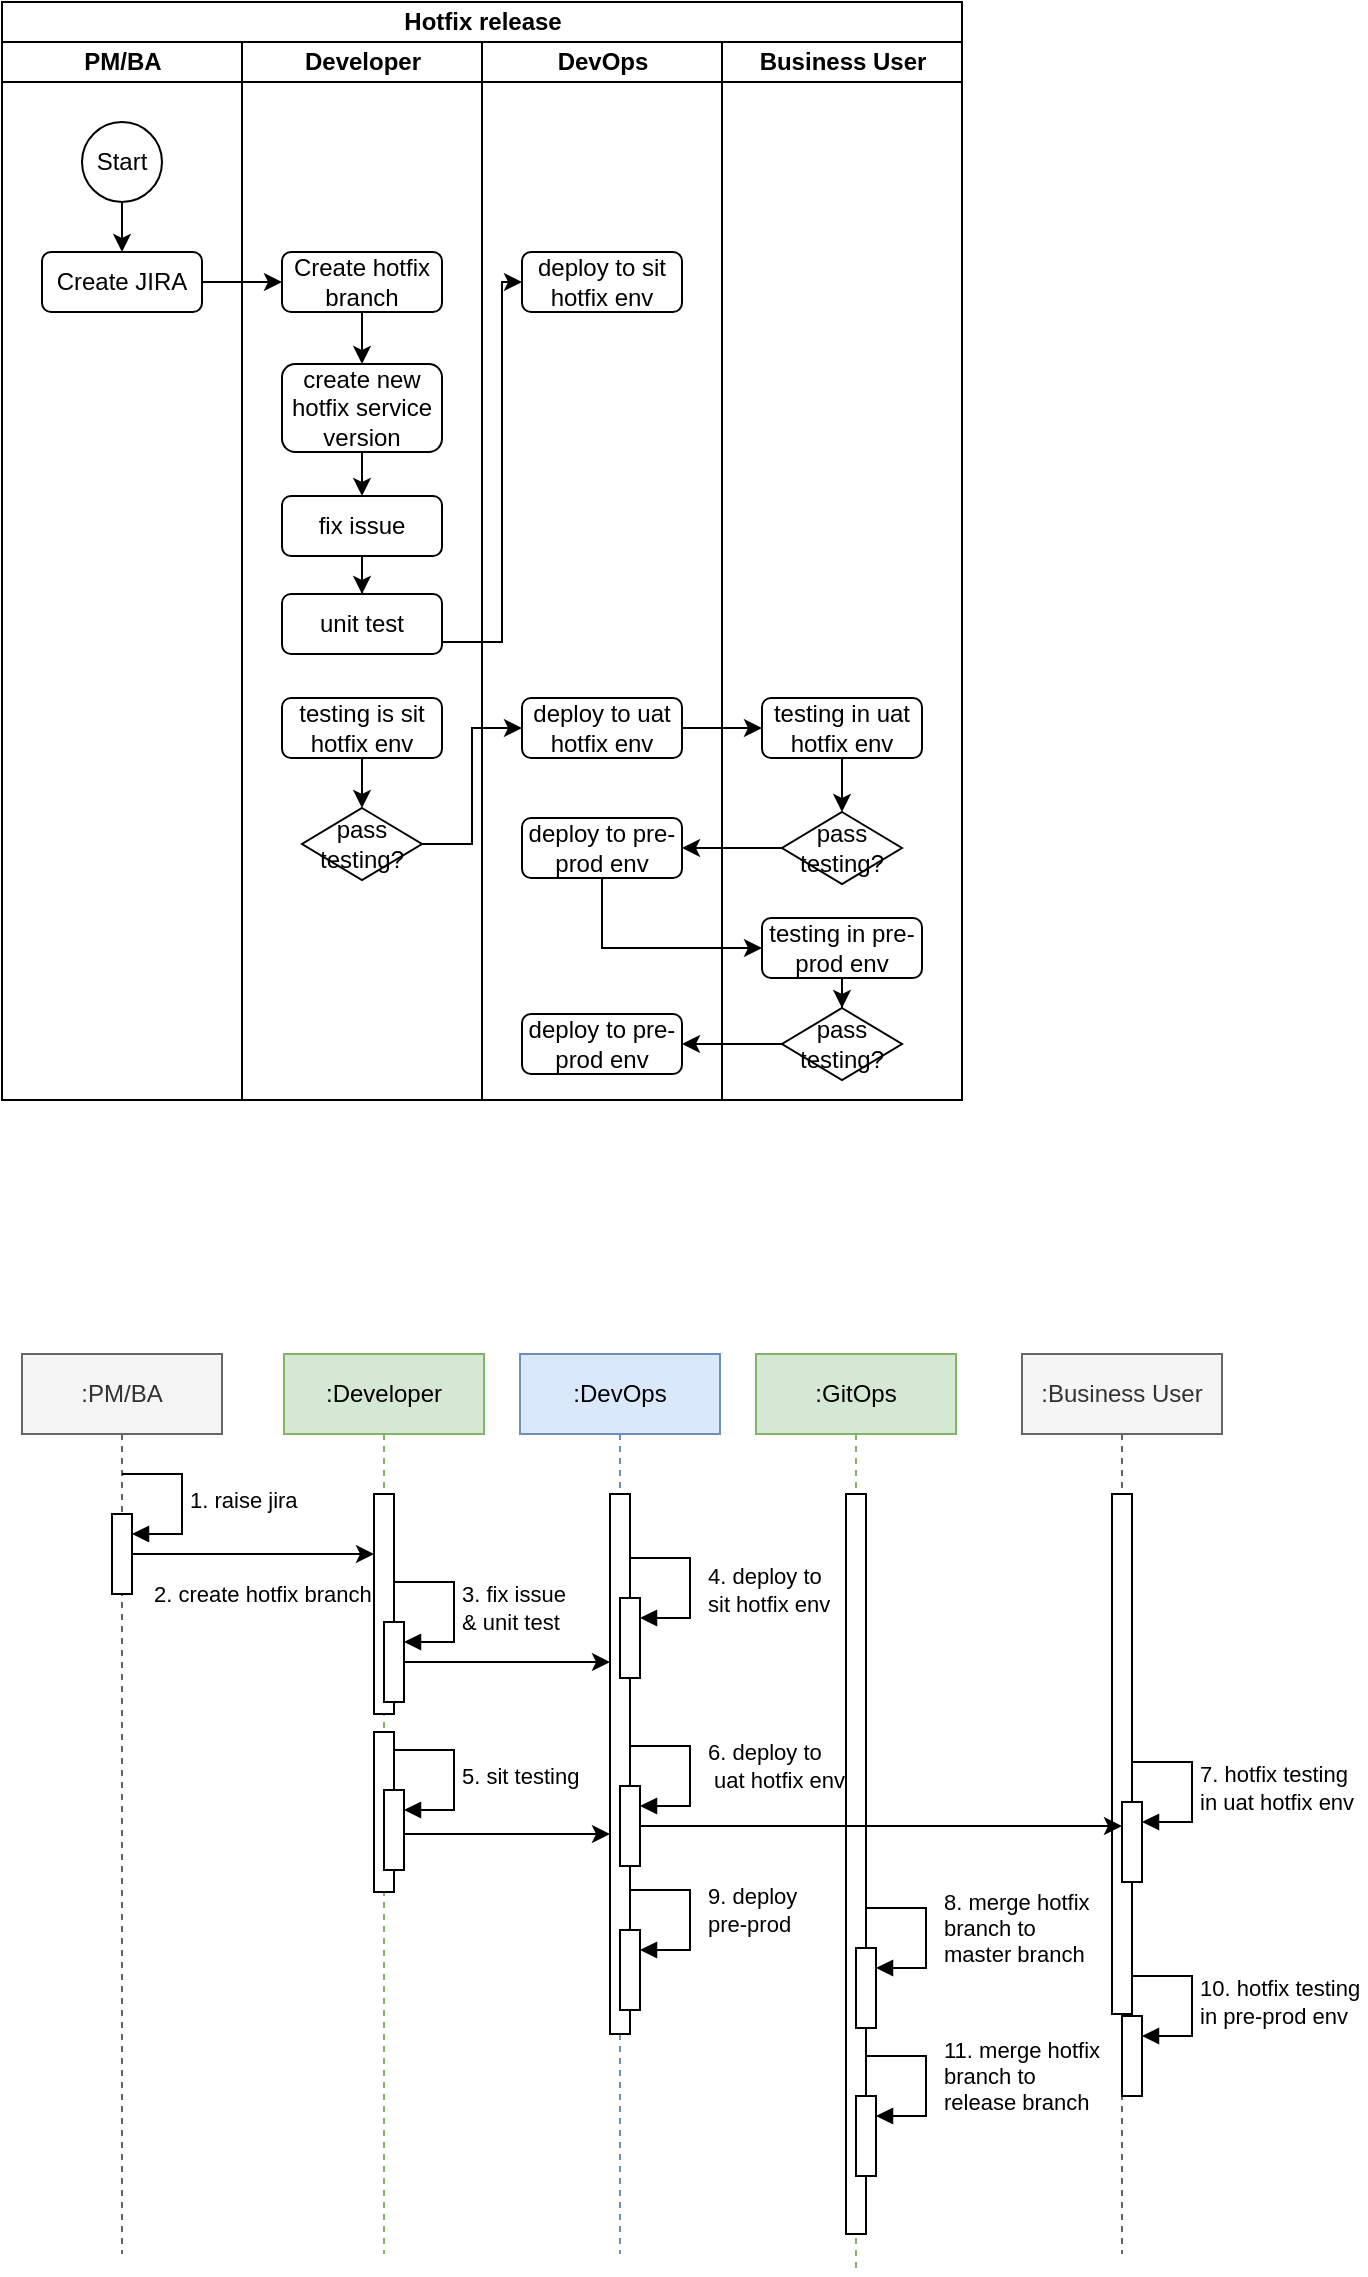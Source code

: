 <mxfile version="26.1.0">
  <diagram name="第 1 页" id="quGpILhEKU4phmLm44zH">
    <mxGraphModel dx="1020" dy="656" grid="0" gridSize="10" guides="1" tooltips="1" connect="1" arrows="1" fold="1" page="0" pageScale="1" pageWidth="827" pageHeight="1169" background="none" math="0" shadow="0">
      <root>
        <mxCell id="0" />
        <mxCell id="1" parent="0" />
        <mxCell id="Gd4i32y8C69SqzyXkwG3-1" value="Hotfix release" style="swimlane;childLayout=stackLayout;resizeParent=1;resizeParentMax=0;startSize=20;html=1;swimlaneFillColor=default;" vertex="1" parent="1">
          <mxGeometry x="140" y="174" width="480" height="549" as="geometry" />
        </mxCell>
        <mxCell id="Gd4i32y8C69SqzyXkwG3-2" value="PM/BA" style="swimlane;startSize=20;html=1;" vertex="1" parent="Gd4i32y8C69SqzyXkwG3-1">
          <mxGeometry y="20" width="120" height="529" as="geometry" />
        </mxCell>
        <mxCell id="Gd4i32y8C69SqzyXkwG3-5" value="Create JIRA" style="rounded=1;whiteSpace=wrap;html=1;" vertex="1" parent="Gd4i32y8C69SqzyXkwG3-2">
          <mxGeometry x="20" y="105" width="80" height="30" as="geometry" />
        </mxCell>
        <mxCell id="Gd4i32y8C69SqzyXkwG3-7" style="edgeStyle=orthogonalEdgeStyle;rounded=0;orthogonalLoop=1;jettySize=auto;html=1;entryX=0.5;entryY=0;entryDx=0;entryDy=0;" edge="1" parent="Gd4i32y8C69SqzyXkwG3-2" source="Gd4i32y8C69SqzyXkwG3-6" target="Gd4i32y8C69SqzyXkwG3-5">
          <mxGeometry relative="1" as="geometry" />
        </mxCell>
        <mxCell id="Gd4i32y8C69SqzyXkwG3-6" value="Start" style="ellipse;whiteSpace=wrap;html=1;aspect=fixed;" vertex="1" parent="Gd4i32y8C69SqzyXkwG3-2">
          <mxGeometry x="40" y="40" width="40" height="40" as="geometry" />
        </mxCell>
        <mxCell id="Gd4i32y8C69SqzyXkwG3-3" value="Developer" style="swimlane;startSize=20;html=1;" vertex="1" parent="Gd4i32y8C69SqzyXkwG3-1">
          <mxGeometry x="120" y="20" width="120" height="529" as="geometry" />
        </mxCell>
        <mxCell id="Gd4i32y8C69SqzyXkwG3-13" style="edgeStyle=orthogonalEdgeStyle;rounded=0;orthogonalLoop=1;jettySize=auto;html=1;entryX=0.5;entryY=0;entryDx=0;entryDy=0;" edge="1" parent="Gd4i32y8C69SqzyXkwG3-3" source="Gd4i32y8C69SqzyXkwG3-8" target="Gd4i32y8C69SqzyXkwG3-10">
          <mxGeometry relative="1" as="geometry" />
        </mxCell>
        <mxCell id="Gd4i32y8C69SqzyXkwG3-8" value="Create hotfix branch" style="rounded=1;whiteSpace=wrap;html=1;" vertex="1" parent="Gd4i32y8C69SqzyXkwG3-3">
          <mxGeometry x="20" y="105" width="80" height="30" as="geometry" />
        </mxCell>
        <mxCell id="Gd4i32y8C69SqzyXkwG3-14" style="edgeStyle=orthogonalEdgeStyle;rounded=0;orthogonalLoop=1;jettySize=auto;html=1;" edge="1" parent="Gd4i32y8C69SqzyXkwG3-3" source="Gd4i32y8C69SqzyXkwG3-10" target="Gd4i32y8C69SqzyXkwG3-11">
          <mxGeometry relative="1" as="geometry" />
        </mxCell>
        <mxCell id="Gd4i32y8C69SqzyXkwG3-10" value="create new hotfix service version" style="rounded=1;whiteSpace=wrap;html=1;" vertex="1" parent="Gd4i32y8C69SqzyXkwG3-3">
          <mxGeometry x="20" y="161" width="80" height="44" as="geometry" />
        </mxCell>
        <mxCell id="Gd4i32y8C69SqzyXkwG3-16" value="" style="edgeStyle=orthogonalEdgeStyle;rounded=0;orthogonalLoop=1;jettySize=auto;html=1;" edge="1" parent="Gd4i32y8C69SqzyXkwG3-3" source="Gd4i32y8C69SqzyXkwG3-11" target="Gd4i32y8C69SqzyXkwG3-15">
          <mxGeometry relative="1" as="geometry" />
        </mxCell>
        <mxCell id="Gd4i32y8C69SqzyXkwG3-11" value="fix issue" style="rounded=1;whiteSpace=wrap;html=1;" vertex="1" parent="Gd4i32y8C69SqzyXkwG3-3">
          <mxGeometry x="20" y="227" width="80" height="30" as="geometry" />
        </mxCell>
        <mxCell id="Gd4i32y8C69SqzyXkwG3-15" value="unit test" style="rounded=1;whiteSpace=wrap;html=1;" vertex="1" parent="Gd4i32y8C69SqzyXkwG3-3">
          <mxGeometry x="20" y="276" width="80" height="30" as="geometry" />
        </mxCell>
        <mxCell id="Gd4i32y8C69SqzyXkwG3-30" value="" style="edgeStyle=orthogonalEdgeStyle;rounded=0;orthogonalLoop=1;jettySize=auto;html=1;" edge="1" parent="Gd4i32y8C69SqzyXkwG3-3" source="Gd4i32y8C69SqzyXkwG3-23" target="Gd4i32y8C69SqzyXkwG3-29">
          <mxGeometry relative="1" as="geometry" />
        </mxCell>
        <mxCell id="Gd4i32y8C69SqzyXkwG3-23" value="testing is sit hotfix env" style="rounded=1;whiteSpace=wrap;html=1;" vertex="1" parent="Gd4i32y8C69SqzyXkwG3-3">
          <mxGeometry x="20" y="328" width="80" height="30" as="geometry" />
        </mxCell>
        <mxCell id="Gd4i32y8C69SqzyXkwG3-29" value="pass testing?" style="rhombus;whiteSpace=wrap;html=1;" vertex="1" parent="Gd4i32y8C69SqzyXkwG3-3">
          <mxGeometry x="30" y="383" width="60" height="36" as="geometry" />
        </mxCell>
        <mxCell id="Gd4i32y8C69SqzyXkwG3-4" value="DevOps" style="swimlane;startSize=20;html=1;" vertex="1" parent="Gd4i32y8C69SqzyXkwG3-1">
          <mxGeometry x="240" y="20" width="120" height="529" as="geometry" />
        </mxCell>
        <mxCell id="Gd4i32y8C69SqzyXkwG3-22" value="deploy to sit hotfix env" style="rounded=1;whiteSpace=wrap;html=1;" vertex="1" parent="Gd4i32y8C69SqzyXkwG3-4">
          <mxGeometry x="20" y="105" width="80" height="30" as="geometry" />
        </mxCell>
        <mxCell id="Gd4i32y8C69SqzyXkwG3-25" value="deploy to uat hotfix env" style="rounded=1;whiteSpace=wrap;html=1;" vertex="1" parent="Gd4i32y8C69SqzyXkwG3-4">
          <mxGeometry x="20" y="328" width="80" height="30" as="geometry" />
        </mxCell>
        <mxCell id="Gd4i32y8C69SqzyXkwG3-34" value="deploy to pre-prod env" style="rounded=1;whiteSpace=wrap;html=1;" vertex="1" parent="Gd4i32y8C69SqzyXkwG3-4">
          <mxGeometry x="20" y="388" width="80" height="30" as="geometry" />
        </mxCell>
        <mxCell id="Gd4i32y8C69SqzyXkwG3-40" value="deploy to pre-prod env" style="rounded=1;whiteSpace=wrap;html=1;" vertex="1" parent="Gd4i32y8C69SqzyXkwG3-4">
          <mxGeometry x="20" y="486" width="80" height="30" as="geometry" />
        </mxCell>
        <mxCell id="Gd4i32y8C69SqzyXkwG3-21" value="Business User" style="swimlane;startSize=20;html=1;" vertex="1" parent="Gd4i32y8C69SqzyXkwG3-1">
          <mxGeometry x="360" y="20" width="120" height="529" as="geometry" />
        </mxCell>
        <mxCell id="Gd4i32y8C69SqzyXkwG3-33" value="" style="edgeStyle=orthogonalEdgeStyle;rounded=0;orthogonalLoop=1;jettySize=auto;html=1;" edge="1" parent="Gd4i32y8C69SqzyXkwG3-21" source="Gd4i32y8C69SqzyXkwG3-27" target="Gd4i32y8C69SqzyXkwG3-32">
          <mxGeometry relative="1" as="geometry" />
        </mxCell>
        <mxCell id="Gd4i32y8C69SqzyXkwG3-27" value="testing in uat hotfix env" style="rounded=1;whiteSpace=wrap;html=1;" vertex="1" parent="Gd4i32y8C69SqzyXkwG3-21">
          <mxGeometry x="20" y="328" width="80" height="30" as="geometry" />
        </mxCell>
        <mxCell id="Gd4i32y8C69SqzyXkwG3-32" value="pass testing?" style="rhombus;whiteSpace=wrap;html=1;" vertex="1" parent="Gd4i32y8C69SqzyXkwG3-21">
          <mxGeometry x="30" y="385" width="60" height="36" as="geometry" />
        </mxCell>
        <mxCell id="Gd4i32y8C69SqzyXkwG3-39" style="edgeStyle=orthogonalEdgeStyle;rounded=0;orthogonalLoop=1;jettySize=auto;html=1;entryX=0.5;entryY=0;entryDx=0;entryDy=0;" edge="1" parent="Gd4i32y8C69SqzyXkwG3-21" source="Gd4i32y8C69SqzyXkwG3-36" target="Gd4i32y8C69SqzyXkwG3-38">
          <mxGeometry relative="1" as="geometry" />
        </mxCell>
        <mxCell id="Gd4i32y8C69SqzyXkwG3-36" value="testing in pre-prod env" style="rounded=1;whiteSpace=wrap;html=1;" vertex="1" parent="Gd4i32y8C69SqzyXkwG3-21">
          <mxGeometry x="20" y="438" width="80" height="30" as="geometry" />
        </mxCell>
        <mxCell id="Gd4i32y8C69SqzyXkwG3-38" value="pass testing?" style="rhombus;whiteSpace=wrap;html=1;" vertex="1" parent="Gd4i32y8C69SqzyXkwG3-21">
          <mxGeometry x="30" y="483" width="60" height="36" as="geometry" />
        </mxCell>
        <mxCell id="Gd4i32y8C69SqzyXkwG3-9" style="edgeStyle=orthogonalEdgeStyle;rounded=0;orthogonalLoop=1;jettySize=auto;html=1;" edge="1" parent="Gd4i32y8C69SqzyXkwG3-1" source="Gd4i32y8C69SqzyXkwG3-5" target="Gd4i32y8C69SqzyXkwG3-8">
          <mxGeometry relative="1" as="geometry" />
        </mxCell>
        <mxCell id="Gd4i32y8C69SqzyXkwG3-24" style="edgeStyle=orthogonalEdgeStyle;rounded=0;orthogonalLoop=1;jettySize=auto;html=1;entryX=0;entryY=0.5;entryDx=0;entryDy=0;" edge="1" parent="Gd4i32y8C69SqzyXkwG3-1" source="Gd4i32y8C69SqzyXkwG3-15" target="Gd4i32y8C69SqzyXkwG3-22">
          <mxGeometry relative="1" as="geometry">
            <Array as="points">
              <mxPoint x="250" y="320" />
              <mxPoint x="250" y="140" />
            </Array>
          </mxGeometry>
        </mxCell>
        <mxCell id="Gd4i32y8C69SqzyXkwG3-28" style="edgeStyle=orthogonalEdgeStyle;rounded=0;orthogonalLoop=1;jettySize=auto;html=1;" edge="1" parent="Gd4i32y8C69SqzyXkwG3-1" source="Gd4i32y8C69SqzyXkwG3-25" target="Gd4i32y8C69SqzyXkwG3-27">
          <mxGeometry relative="1" as="geometry" />
        </mxCell>
        <mxCell id="Gd4i32y8C69SqzyXkwG3-31" style="edgeStyle=orthogonalEdgeStyle;rounded=0;orthogonalLoop=1;jettySize=auto;html=1;entryX=0;entryY=0.5;entryDx=0;entryDy=0;" edge="1" parent="Gd4i32y8C69SqzyXkwG3-1" source="Gd4i32y8C69SqzyXkwG3-29" target="Gd4i32y8C69SqzyXkwG3-25">
          <mxGeometry relative="1" as="geometry" />
        </mxCell>
        <mxCell id="Gd4i32y8C69SqzyXkwG3-35" style="edgeStyle=orthogonalEdgeStyle;rounded=0;orthogonalLoop=1;jettySize=auto;html=1;entryX=1;entryY=0.5;entryDx=0;entryDy=0;" edge="1" parent="Gd4i32y8C69SqzyXkwG3-1" source="Gd4i32y8C69SqzyXkwG3-32" target="Gd4i32y8C69SqzyXkwG3-34">
          <mxGeometry relative="1" as="geometry" />
        </mxCell>
        <mxCell id="Gd4i32y8C69SqzyXkwG3-37" style="edgeStyle=orthogonalEdgeStyle;rounded=0;orthogonalLoop=1;jettySize=auto;html=1;entryX=0;entryY=0.5;entryDx=0;entryDy=0;" edge="1" parent="Gd4i32y8C69SqzyXkwG3-1" source="Gd4i32y8C69SqzyXkwG3-34" target="Gd4i32y8C69SqzyXkwG3-36">
          <mxGeometry relative="1" as="geometry">
            <Array as="points">
              <mxPoint x="300" y="473" />
            </Array>
          </mxGeometry>
        </mxCell>
        <mxCell id="Gd4i32y8C69SqzyXkwG3-41" style="edgeStyle=orthogonalEdgeStyle;rounded=0;orthogonalLoop=1;jettySize=auto;html=1;" edge="1" parent="Gd4i32y8C69SqzyXkwG3-1" source="Gd4i32y8C69SqzyXkwG3-38" target="Gd4i32y8C69SqzyXkwG3-40">
          <mxGeometry relative="1" as="geometry" />
        </mxCell>
        <mxCell id="Gd4i32y8C69SqzyXkwG3-42" value=":PM/BA" style="shape=umlLifeline;perimeter=lifelinePerimeter;whiteSpace=wrap;html=1;container=1;dropTarget=0;collapsible=0;recursiveResize=0;outlineConnect=0;portConstraint=eastwest;newEdgeStyle={&quot;curved&quot;:0,&quot;rounded&quot;:0};fillColor=#f5f5f5;fontColor=#333333;strokeColor=#666666;" vertex="1" parent="1">
          <mxGeometry x="150" y="850" width="100" height="450" as="geometry" />
        </mxCell>
        <mxCell id="Gd4i32y8C69SqzyXkwG3-43" value="" style="html=1;points=[[0,0,0,0,5],[0,1,0,0,-5],[1,0,0,0,5],[1,1,0,0,-5]];perimeter=orthogonalPerimeter;outlineConnect=0;targetShapes=umlLifeline;portConstraint=eastwest;newEdgeStyle={&quot;curved&quot;:0,&quot;rounded&quot;:0};" vertex="1" parent="Gd4i32y8C69SqzyXkwG3-42">
          <mxGeometry x="45" y="80" width="10" height="40" as="geometry" />
        </mxCell>
        <mxCell id="Gd4i32y8C69SqzyXkwG3-44" value="1. raise jira" style="html=1;align=left;spacingLeft=2;endArrow=block;rounded=0;edgeStyle=orthogonalEdgeStyle;curved=0;rounded=0;" edge="1" target="Gd4i32y8C69SqzyXkwG3-43" parent="Gd4i32y8C69SqzyXkwG3-42">
          <mxGeometry x="-0.002" relative="1" as="geometry">
            <mxPoint x="50" y="60" as="sourcePoint" />
            <Array as="points">
              <mxPoint x="80" y="90" />
            </Array>
            <mxPoint as="offset" />
          </mxGeometry>
        </mxCell>
        <mxCell id="Gd4i32y8C69SqzyXkwG3-45" value=":Developer" style="shape=umlLifeline;whiteSpace=wrap;html=1;container=1;dropTarget=0;collapsible=0;recursiveResize=0;outlineConnect=0;portConstraint=eastwest;newEdgeStyle={&quot;curved&quot;:0,&quot;rounded&quot;:0};targetShapes=umlLifeline;participant=label;points=[[0,0,0,0,5],[0,1,0,0,-5],[1,0,0,0,5],[1,1,0,0,-5]];perimeter=rectanglePerimeter;fillColor=#d5e8d4;strokeColor=#82b366;" vertex="1" parent="1">
          <mxGeometry x="281" y="850" width="100" height="450" as="geometry" />
        </mxCell>
        <mxCell id="Gd4i32y8C69SqzyXkwG3-48" value="" style="html=1;points=[[0,0,0,0,5],[0,1,0,0,-5],[1,0,0,0,5],[1,1,0,0,-5]];perimeter=orthogonalPerimeter;outlineConnect=0;targetShapes=umlLifeline;portConstraint=eastwest;newEdgeStyle={&quot;curved&quot;:0,&quot;rounded&quot;:0};" vertex="1" parent="Gd4i32y8C69SqzyXkwG3-45">
          <mxGeometry x="45" y="70" width="10" height="110" as="geometry" />
        </mxCell>
        <mxCell id="Gd4i32y8C69SqzyXkwG3-54" value="" style="html=1;points=[[0,0,0,0,5],[0,1,0,0,-5],[1,0,0,0,5],[1,1,0,0,-5]];perimeter=orthogonalPerimeter;outlineConnect=0;targetShapes=umlLifeline;portConstraint=eastwest;newEdgeStyle={&quot;curved&quot;:0,&quot;rounded&quot;:0};" vertex="1" parent="Gd4i32y8C69SqzyXkwG3-45">
          <mxGeometry x="50" y="134" width="10" height="40" as="geometry" />
        </mxCell>
        <mxCell id="Gd4i32y8C69SqzyXkwG3-55" value="3. fix issue&amp;nbsp;&lt;div&gt;&amp;amp; unit test&lt;/div&gt;" style="html=1;align=left;spacingLeft=2;endArrow=block;rounded=0;edgeStyle=orthogonalEdgeStyle;curved=0;rounded=0;" edge="1" target="Gd4i32y8C69SqzyXkwG3-54" parent="Gd4i32y8C69SqzyXkwG3-45">
          <mxGeometry x="-0.002" relative="1" as="geometry">
            <mxPoint x="55" y="114" as="sourcePoint" />
            <Array as="points">
              <mxPoint x="85" y="144" />
            </Array>
            <mxPoint as="offset" />
          </mxGeometry>
        </mxCell>
        <mxCell id="Gd4i32y8C69SqzyXkwG3-62" value="" style="html=1;points=[[0,0,0,0,5],[0,1,0,0,-5],[1,0,0,0,5],[1,1,0,0,-5]];perimeter=orthogonalPerimeter;outlineConnect=0;targetShapes=umlLifeline;portConstraint=eastwest;newEdgeStyle={&quot;curved&quot;:0,&quot;rounded&quot;:0};" vertex="1" parent="Gd4i32y8C69SqzyXkwG3-45">
          <mxGeometry x="45" y="189" width="10" height="80" as="geometry" />
        </mxCell>
        <mxCell id="Gd4i32y8C69SqzyXkwG3-63" value="" style="html=1;points=[[0,0,0,0,5],[0,1,0,0,-5],[1,0,0,0,5],[1,1,0,0,-5]];perimeter=orthogonalPerimeter;outlineConnect=0;targetShapes=umlLifeline;portConstraint=eastwest;newEdgeStyle={&quot;curved&quot;:0,&quot;rounded&quot;:0};" vertex="1" parent="Gd4i32y8C69SqzyXkwG3-45">
          <mxGeometry x="50" y="218" width="10" height="40" as="geometry" />
        </mxCell>
        <mxCell id="Gd4i32y8C69SqzyXkwG3-64" value="5. sit testing" style="html=1;align=left;spacingLeft=2;endArrow=block;rounded=0;edgeStyle=orthogonalEdgeStyle;curved=0;rounded=0;" edge="1" target="Gd4i32y8C69SqzyXkwG3-63" parent="Gd4i32y8C69SqzyXkwG3-45">
          <mxGeometry relative="1" as="geometry">
            <mxPoint x="55" y="198" as="sourcePoint" />
            <Array as="points">
              <mxPoint x="85" y="228" />
            </Array>
          </mxGeometry>
        </mxCell>
        <mxCell id="Gd4i32y8C69SqzyXkwG3-49" style="edgeStyle=orthogonalEdgeStyle;rounded=0;orthogonalLoop=1;jettySize=auto;html=1;curved=0;" edge="1" parent="1" source="Gd4i32y8C69SqzyXkwG3-43" target="Gd4i32y8C69SqzyXkwG3-48">
          <mxGeometry relative="1" as="geometry">
            <Array as="points">
              <mxPoint x="320" y="950" />
              <mxPoint x="320" y="950" />
            </Array>
          </mxGeometry>
        </mxCell>
        <mxCell id="Gd4i32y8C69SqzyXkwG3-50" value="2. create hotfix branch" style="edgeLabel;html=1;align=left;verticalAlign=middle;resizable=0;points=[];" vertex="1" connectable="0" parent="Gd4i32y8C69SqzyXkwG3-49">
          <mxGeometry x="-0.564" y="2" relative="1" as="geometry">
            <mxPoint x="-18" y="22" as="offset" />
          </mxGeometry>
        </mxCell>
        <mxCell id="Gd4i32y8C69SqzyXkwG3-56" value=":DevOps" style="shape=umlLifeline;whiteSpace=wrap;html=1;container=1;dropTarget=0;collapsible=0;recursiveResize=0;outlineConnect=0;portConstraint=eastwest;newEdgeStyle={&quot;curved&quot;:0,&quot;rounded&quot;:0};targetShapes=umlLifeline;participant=label;points=[[0,0,0,0,5],[0,1,0,0,-5],[1,0,0,0,5],[1,1,0,0,-5]];perimeter=rectanglePerimeter;fillColor=#dae8fc;strokeColor=#6c8ebf;" vertex="1" parent="1">
          <mxGeometry x="399" y="850" width="100" height="450" as="geometry" />
        </mxCell>
        <mxCell id="Gd4i32y8C69SqzyXkwG3-57" value="" style="html=1;points=[[0,0,0,0,5],[0,1,0,0,-5],[1,0,0,0,5],[1,1,0,0,-5]];perimeter=orthogonalPerimeter;outlineConnect=0;targetShapes=umlLifeline;portConstraint=eastwest;newEdgeStyle={&quot;curved&quot;:0,&quot;rounded&quot;:0};" vertex="1" parent="Gd4i32y8C69SqzyXkwG3-56">
          <mxGeometry x="45" y="70" width="10" height="270" as="geometry" />
        </mxCell>
        <mxCell id="Gd4i32y8C69SqzyXkwG3-73" value="" style="html=1;points=[[0,0,0,0,5],[0,1,0,0,-5],[1,0,0,0,5],[1,1,0,0,-5]];perimeter=orthogonalPerimeter;outlineConnect=0;targetShapes=umlLifeline;portConstraint=eastwest;newEdgeStyle={&quot;curved&quot;:0,&quot;rounded&quot;:0};" vertex="1" parent="Gd4i32y8C69SqzyXkwG3-56">
          <mxGeometry x="50" y="122" width="10" height="40" as="geometry" />
        </mxCell>
        <mxCell id="Gd4i32y8C69SqzyXkwG3-74" value="4. deploy to&amp;nbsp;&lt;div&gt;sit hotfix env&lt;/div&gt;" style="html=1;align=left;spacingLeft=2;endArrow=block;rounded=0;edgeStyle=orthogonalEdgeStyle;curved=0;rounded=0;" edge="1" target="Gd4i32y8C69SqzyXkwG3-73" parent="Gd4i32y8C69SqzyXkwG3-56">
          <mxGeometry x="0.082" y="5" relative="1" as="geometry">
            <mxPoint x="55" y="102" as="sourcePoint" />
            <Array as="points">
              <mxPoint x="85" y="132" />
            </Array>
            <mxPoint as="offset" />
          </mxGeometry>
        </mxCell>
        <mxCell id="Gd4i32y8C69SqzyXkwG3-75" value="" style="html=1;points=[[0,0,0,0,5],[0,1,0,0,-5],[1,0,0,0,5],[1,1,0,0,-5]];perimeter=orthogonalPerimeter;outlineConnect=0;targetShapes=umlLifeline;portConstraint=eastwest;newEdgeStyle={&quot;curved&quot;:0,&quot;rounded&quot;:0};" vertex="1" parent="Gd4i32y8C69SqzyXkwG3-56">
          <mxGeometry x="50" y="216" width="10" height="40" as="geometry" />
        </mxCell>
        <mxCell id="Gd4i32y8C69SqzyXkwG3-76" value="6. deploy to&lt;div&gt;&amp;nbsp;uat hotfix env&lt;/div&gt;" style="html=1;align=left;spacingLeft=2;endArrow=block;rounded=0;edgeStyle=orthogonalEdgeStyle;curved=0;rounded=0;" edge="1" parent="Gd4i32y8C69SqzyXkwG3-56" target="Gd4i32y8C69SqzyXkwG3-75">
          <mxGeometry x="-0.059" y="5" relative="1" as="geometry">
            <mxPoint x="55" y="196" as="sourcePoint" />
            <Array as="points">
              <mxPoint x="85" y="226" />
            </Array>
            <mxPoint as="offset" />
          </mxGeometry>
        </mxCell>
        <mxCell id="Gd4i32y8C69SqzyXkwG3-79" value="" style="html=1;points=[[0,0,0,0,5],[0,1,0,0,-5],[1,0,0,0,5],[1,1,0,0,-5]];perimeter=orthogonalPerimeter;outlineConnect=0;targetShapes=umlLifeline;portConstraint=eastwest;newEdgeStyle={&quot;curved&quot;:0,&quot;rounded&quot;:0};" vertex="1" parent="Gd4i32y8C69SqzyXkwG3-56">
          <mxGeometry x="50" y="288" width="10" height="40" as="geometry" />
        </mxCell>
        <mxCell id="Gd4i32y8C69SqzyXkwG3-80" value="9. deploy&amp;nbsp;&lt;div&gt;pre-prod&lt;/div&gt;" style="html=1;align=left;spacingLeft=2;endArrow=block;rounded=0;edgeStyle=orthogonalEdgeStyle;curved=0;rounded=0;" edge="1" parent="Gd4i32y8C69SqzyXkwG3-56" target="Gd4i32y8C69SqzyXkwG3-79">
          <mxGeometry x="-0.059" y="5" relative="1" as="geometry">
            <mxPoint x="55" y="268" as="sourcePoint" />
            <Array as="points">
              <mxPoint x="85" y="298" />
            </Array>
            <mxPoint as="offset" />
          </mxGeometry>
        </mxCell>
        <mxCell id="Gd4i32y8C69SqzyXkwG3-67" value=":Business User" style="shape=umlLifeline;whiteSpace=wrap;html=1;container=1;dropTarget=0;collapsible=0;recursiveResize=0;outlineConnect=0;portConstraint=eastwest;newEdgeStyle={&quot;curved&quot;:0,&quot;rounded&quot;:0};targetShapes=umlLifeline;participant=label;points=[[0,0,0,0,5],[0,1,0,0,-5],[1,0,0,0,5],[1,1,0,0,-5]];perimeter=rectanglePerimeter;fillColor=#f5f5f5;fontColor=#333333;strokeColor=#666666;" vertex="1" parent="1">
          <mxGeometry x="650" y="850" width="100" height="450" as="geometry" />
        </mxCell>
        <mxCell id="Gd4i32y8C69SqzyXkwG3-68" value="" style="html=1;points=[[0,0,0,0,5],[0,1,0,0,-5],[1,0,0,0,5],[1,1,0,0,-5]];perimeter=orthogonalPerimeter;outlineConnect=0;targetShapes=umlLifeline;portConstraint=eastwest;newEdgeStyle={&quot;curved&quot;:0,&quot;rounded&quot;:0};" vertex="1" parent="Gd4i32y8C69SqzyXkwG3-67">
          <mxGeometry x="45" y="70" width="10" height="260" as="geometry" />
        </mxCell>
        <mxCell id="Gd4i32y8C69SqzyXkwG3-71" value="" style="html=1;points=[[0,0,0,0,5],[0,1,0,0,-5],[1,0,0,0,5],[1,1,0,0,-5]];perimeter=orthogonalPerimeter;outlineConnect=0;targetShapes=umlLifeline;portConstraint=eastwest;newEdgeStyle={&quot;curved&quot;:0,&quot;rounded&quot;:0};" vertex="1" parent="Gd4i32y8C69SqzyXkwG3-67">
          <mxGeometry x="50" y="224" width="10" height="40" as="geometry" />
        </mxCell>
        <mxCell id="Gd4i32y8C69SqzyXkwG3-72" value="7. hotfix testing&amp;nbsp;&lt;div&gt;in uat hotfix env&lt;/div&gt;" style="html=1;align=left;spacingLeft=2;endArrow=block;rounded=0;edgeStyle=orthogonalEdgeStyle;curved=0;rounded=0;" edge="1" target="Gd4i32y8C69SqzyXkwG3-71" parent="Gd4i32y8C69SqzyXkwG3-67">
          <mxGeometry x="0.008" relative="1" as="geometry">
            <mxPoint x="55" y="204" as="sourcePoint" />
            <Array as="points">
              <mxPoint x="85" y="234" />
            </Array>
            <mxPoint as="offset" />
          </mxGeometry>
        </mxCell>
        <mxCell id="Gd4i32y8C69SqzyXkwG3-81" value="" style="html=1;points=[[0,0,0,0,5],[0,1,0,0,-5],[1,0,0,0,5],[1,1,0,0,-5]];perimeter=orthogonalPerimeter;outlineConnect=0;targetShapes=umlLifeline;portConstraint=eastwest;newEdgeStyle={&quot;curved&quot;:0,&quot;rounded&quot;:0};" vertex="1" parent="Gd4i32y8C69SqzyXkwG3-67">
          <mxGeometry x="50" y="331" width="10" height="40" as="geometry" />
        </mxCell>
        <mxCell id="Gd4i32y8C69SqzyXkwG3-82" value="10. hotfix testing&amp;nbsp;&lt;div&gt;in pre-prod env&lt;/div&gt;" style="html=1;align=left;spacingLeft=2;endArrow=block;rounded=0;edgeStyle=orthogonalEdgeStyle;curved=0;rounded=0;" edge="1" parent="Gd4i32y8C69SqzyXkwG3-67" target="Gd4i32y8C69SqzyXkwG3-81">
          <mxGeometry x="0.008" relative="1" as="geometry">
            <mxPoint x="55" y="311" as="sourcePoint" />
            <Array as="points">
              <mxPoint x="85" y="341" />
            </Array>
            <mxPoint as="offset" />
          </mxGeometry>
        </mxCell>
        <mxCell id="Gd4i32y8C69SqzyXkwG3-83" value=":GitOps" style="shape=umlLifeline;whiteSpace=wrap;html=1;container=1;dropTarget=0;collapsible=0;recursiveResize=0;outlineConnect=0;portConstraint=eastwest;newEdgeStyle={&quot;curved&quot;:0,&quot;rounded&quot;:0};targetShapes=umlLifeline;participant=label;points=[[0,0,0,0,5],[0,1,0,0,-5],[1,0,0,0,5],[1,1,0,0,-5]];perimeter=rectanglePerimeter;fillColor=#d5e8d4;strokeColor=#82b366;" vertex="1" parent="1">
          <mxGeometry x="517" y="850" width="100" height="460" as="geometry" />
        </mxCell>
        <mxCell id="Gd4i32y8C69SqzyXkwG3-84" value="" style="html=1;points=[[0,0,0,0,5],[0,1,0,0,-5],[1,0,0,0,5],[1,1,0,0,-5]];perimeter=orthogonalPerimeter;outlineConnect=0;targetShapes=umlLifeline;portConstraint=eastwest;newEdgeStyle={&quot;curved&quot;:0,&quot;rounded&quot;:0};" vertex="1" parent="Gd4i32y8C69SqzyXkwG3-83">
          <mxGeometry x="45" y="70" width="10" height="370" as="geometry" />
        </mxCell>
        <mxCell id="Gd4i32y8C69SqzyXkwG3-89" value="" style="html=1;points=[[0,0,0,0,5],[0,1,0,0,-5],[1,0,0,0,5],[1,1,0,0,-5]];perimeter=orthogonalPerimeter;outlineConnect=0;targetShapes=umlLifeline;portConstraint=eastwest;newEdgeStyle={&quot;curved&quot;:0,&quot;rounded&quot;:0};" vertex="1" parent="Gd4i32y8C69SqzyXkwG3-83">
          <mxGeometry x="50" y="297" width="10" height="40" as="geometry" />
        </mxCell>
        <mxCell id="Gd4i32y8C69SqzyXkwG3-90" value="8. merge hotfix&lt;div&gt;branch to&amp;nbsp;&lt;/div&gt;&lt;div&gt;master branch&amp;nbsp;&lt;/div&gt;" style="html=1;align=left;spacingLeft=2;endArrow=block;rounded=0;edgeStyle=orthogonalEdgeStyle;curved=0;rounded=0;" edge="1" parent="Gd4i32y8C69SqzyXkwG3-83" target="Gd4i32y8C69SqzyXkwG3-89">
          <mxGeometry x="-0.059" y="5" relative="1" as="geometry">
            <mxPoint x="55" y="277" as="sourcePoint" />
            <Array as="points">
              <mxPoint x="85" y="307" />
            </Array>
            <mxPoint as="offset" />
          </mxGeometry>
        </mxCell>
        <mxCell id="Gd4i32y8C69SqzyXkwG3-93" value="" style="html=1;points=[[0,0,0,0,5],[0,1,0,0,-5],[1,0,0,0,5],[1,1,0,0,-5]];perimeter=orthogonalPerimeter;outlineConnect=0;targetShapes=umlLifeline;portConstraint=eastwest;newEdgeStyle={&quot;curved&quot;:0,&quot;rounded&quot;:0};" vertex="1" parent="Gd4i32y8C69SqzyXkwG3-83">
          <mxGeometry x="50" y="371" width="10" height="40" as="geometry" />
        </mxCell>
        <mxCell id="Gd4i32y8C69SqzyXkwG3-94" value="11. merge hotfix&lt;div&gt;branch to&amp;nbsp;&lt;/div&gt;&lt;div&gt;release branch&amp;nbsp;&lt;/div&gt;" style="html=1;align=left;spacingLeft=2;endArrow=block;rounded=0;edgeStyle=orthogonalEdgeStyle;curved=0;rounded=0;" edge="1" parent="Gd4i32y8C69SqzyXkwG3-83" target="Gd4i32y8C69SqzyXkwG3-93">
          <mxGeometry x="-0.059" y="5" relative="1" as="geometry">
            <mxPoint x="55" y="351" as="sourcePoint" />
            <Array as="points">
              <mxPoint x="85" y="381" />
            </Array>
            <mxPoint as="offset" />
          </mxGeometry>
        </mxCell>
        <mxCell id="Gd4i32y8C69SqzyXkwG3-92" style="edgeStyle=orthogonalEdgeStyle;rounded=0;orthogonalLoop=1;jettySize=auto;html=1;curved=0;" edge="1" parent="1" source="Gd4i32y8C69SqzyXkwG3-54" target="Gd4i32y8C69SqzyXkwG3-57">
          <mxGeometry relative="1" as="geometry">
            <Array as="points">
              <mxPoint x="420" y="1004" />
              <mxPoint x="420" y="1004" />
            </Array>
          </mxGeometry>
        </mxCell>
        <mxCell id="Gd4i32y8C69SqzyXkwG3-95" style="edgeStyle=orthogonalEdgeStyle;rounded=0;orthogonalLoop=1;jettySize=auto;html=1;curved=0;" edge="1" parent="1" source="Gd4i32y8C69SqzyXkwG3-63" target="Gd4i32y8C69SqzyXkwG3-57">
          <mxGeometry relative="1" as="geometry">
            <Array as="points">
              <mxPoint x="370" y="1090" />
              <mxPoint x="370" y="1090" />
            </Array>
          </mxGeometry>
        </mxCell>
        <mxCell id="Gd4i32y8C69SqzyXkwG3-96" style="edgeStyle=orthogonalEdgeStyle;rounded=0;orthogonalLoop=1;jettySize=auto;html=1;curved=0;" edge="1" parent="1" source="Gd4i32y8C69SqzyXkwG3-75" target="Gd4i32y8C69SqzyXkwG3-71">
          <mxGeometry relative="1" as="geometry">
            <Array as="points">
              <mxPoint x="640" y="1086" />
              <mxPoint x="640" y="1086" />
            </Array>
          </mxGeometry>
        </mxCell>
      </root>
    </mxGraphModel>
  </diagram>
</mxfile>
